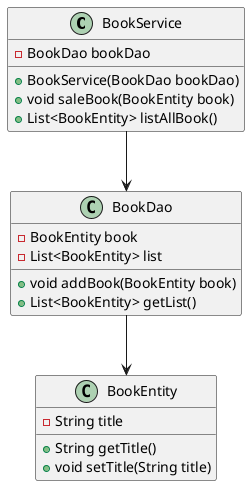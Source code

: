@startuml
class BookService {
    - BookDao bookDao
    + BookService(BookDao bookDao)
    + void saleBook(BookEntity book)
    + List<BookEntity> listAllBook()
}

class BookDao {
    - BookEntity book
    - List<BookEntity> list
    + void addBook(BookEntity book)
    + List<BookEntity> getList()
}

class BookEntity {
    - String title
    + String getTitle()
    + void setTitle(String title)
}

BookService --> BookDao
BookDao --> BookEntity
@enduml
